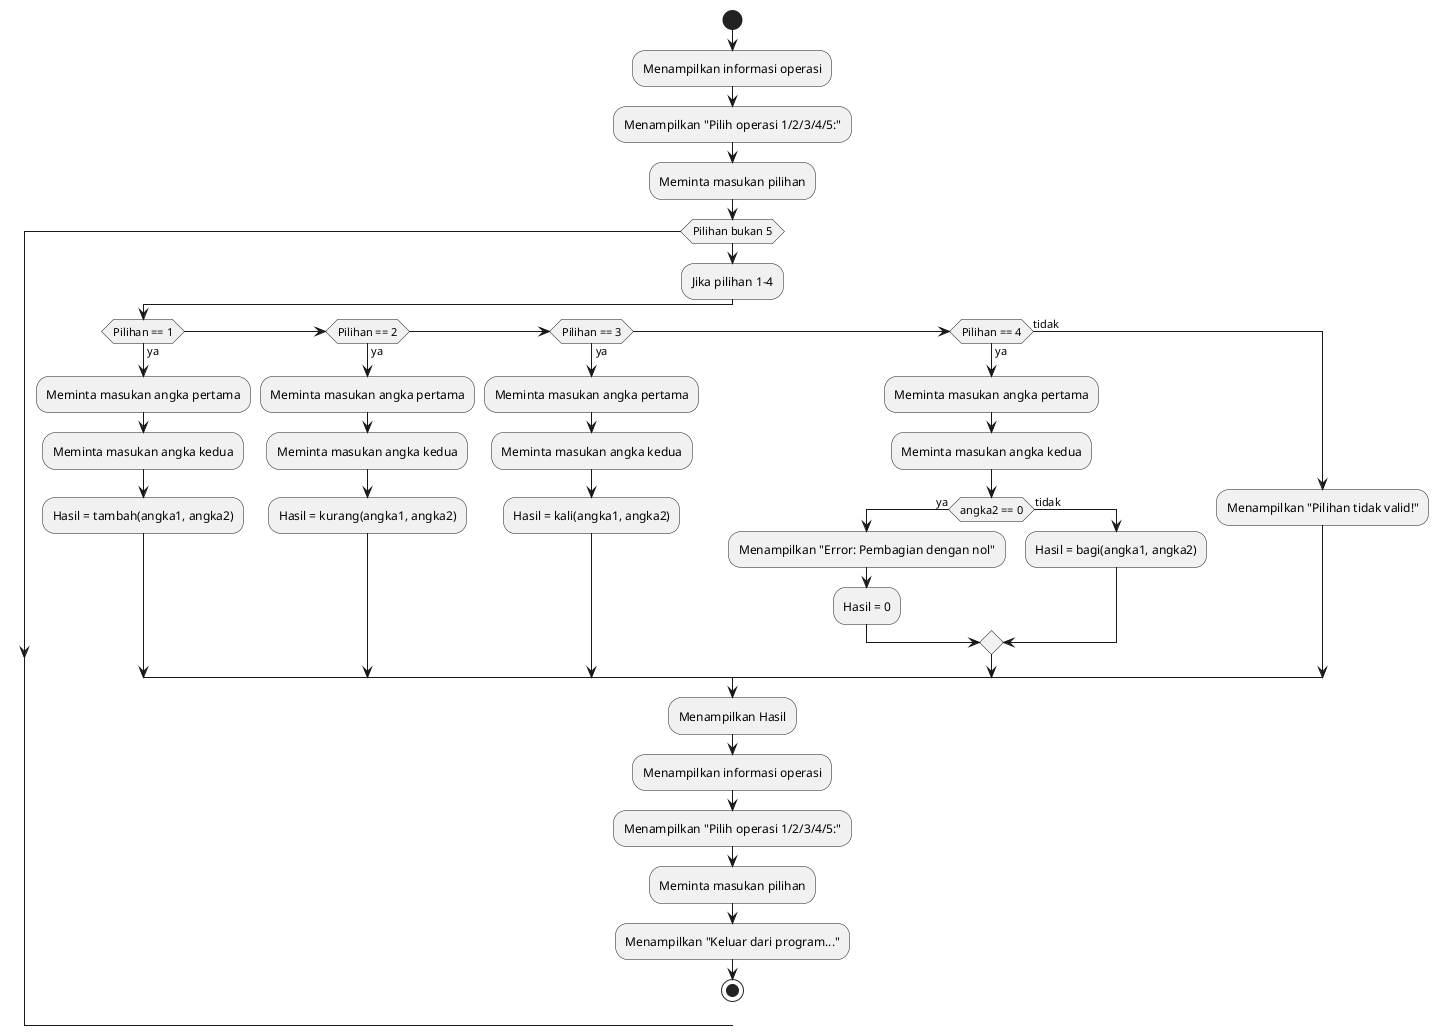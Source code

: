 @startuml kasus
start

:Menampilkan informasi operasi;
:Menampilkan "Pilih operasi 1/2/3/4/5:";
:Meminta masukan pilihan;

while (Pilihan bukan 5) 
    :Jika pilihan 1-4;
    if (Pilihan == 1) then (ya)
        :Meminta masukan angka pertama;
        :Meminta masukan angka kedua;
        :Hasil = tambah(angka1, angka2);
    else if (Pilihan == 2) then (ya)
        :Meminta masukan angka pertama;
        :Meminta masukan angka kedua;
        :Hasil = kurang(angka1, angka2);
    else if (Pilihan == 3) then (ya)
        :Meminta masukan angka pertama;
        :Meminta masukan angka kedua;
        :Hasil = kali(angka1, angka2);
    else if (Pilihan == 4) then (ya)
        :Meminta masukan angka pertama;
        :Meminta masukan angka kedua;
        if (angka2 == 0) then (ya)
            :Menampilkan "Error: Pembagian dengan nol";
            :Hasil = 0;
        else (tidak)
            :Hasil = bagi(angka1, angka2);
        endif
    else (tidak)
        :Menampilkan "Pilihan tidak valid!";
    endif
    :Menampilkan Hasil;
    
    :Menampilkan informasi operasi;
    :Menampilkan "Pilih operasi 1/2/3/4/5:";
    :Meminta masukan pilihan;


:Menampilkan "Keluar dari program...";

stop
@enduml
